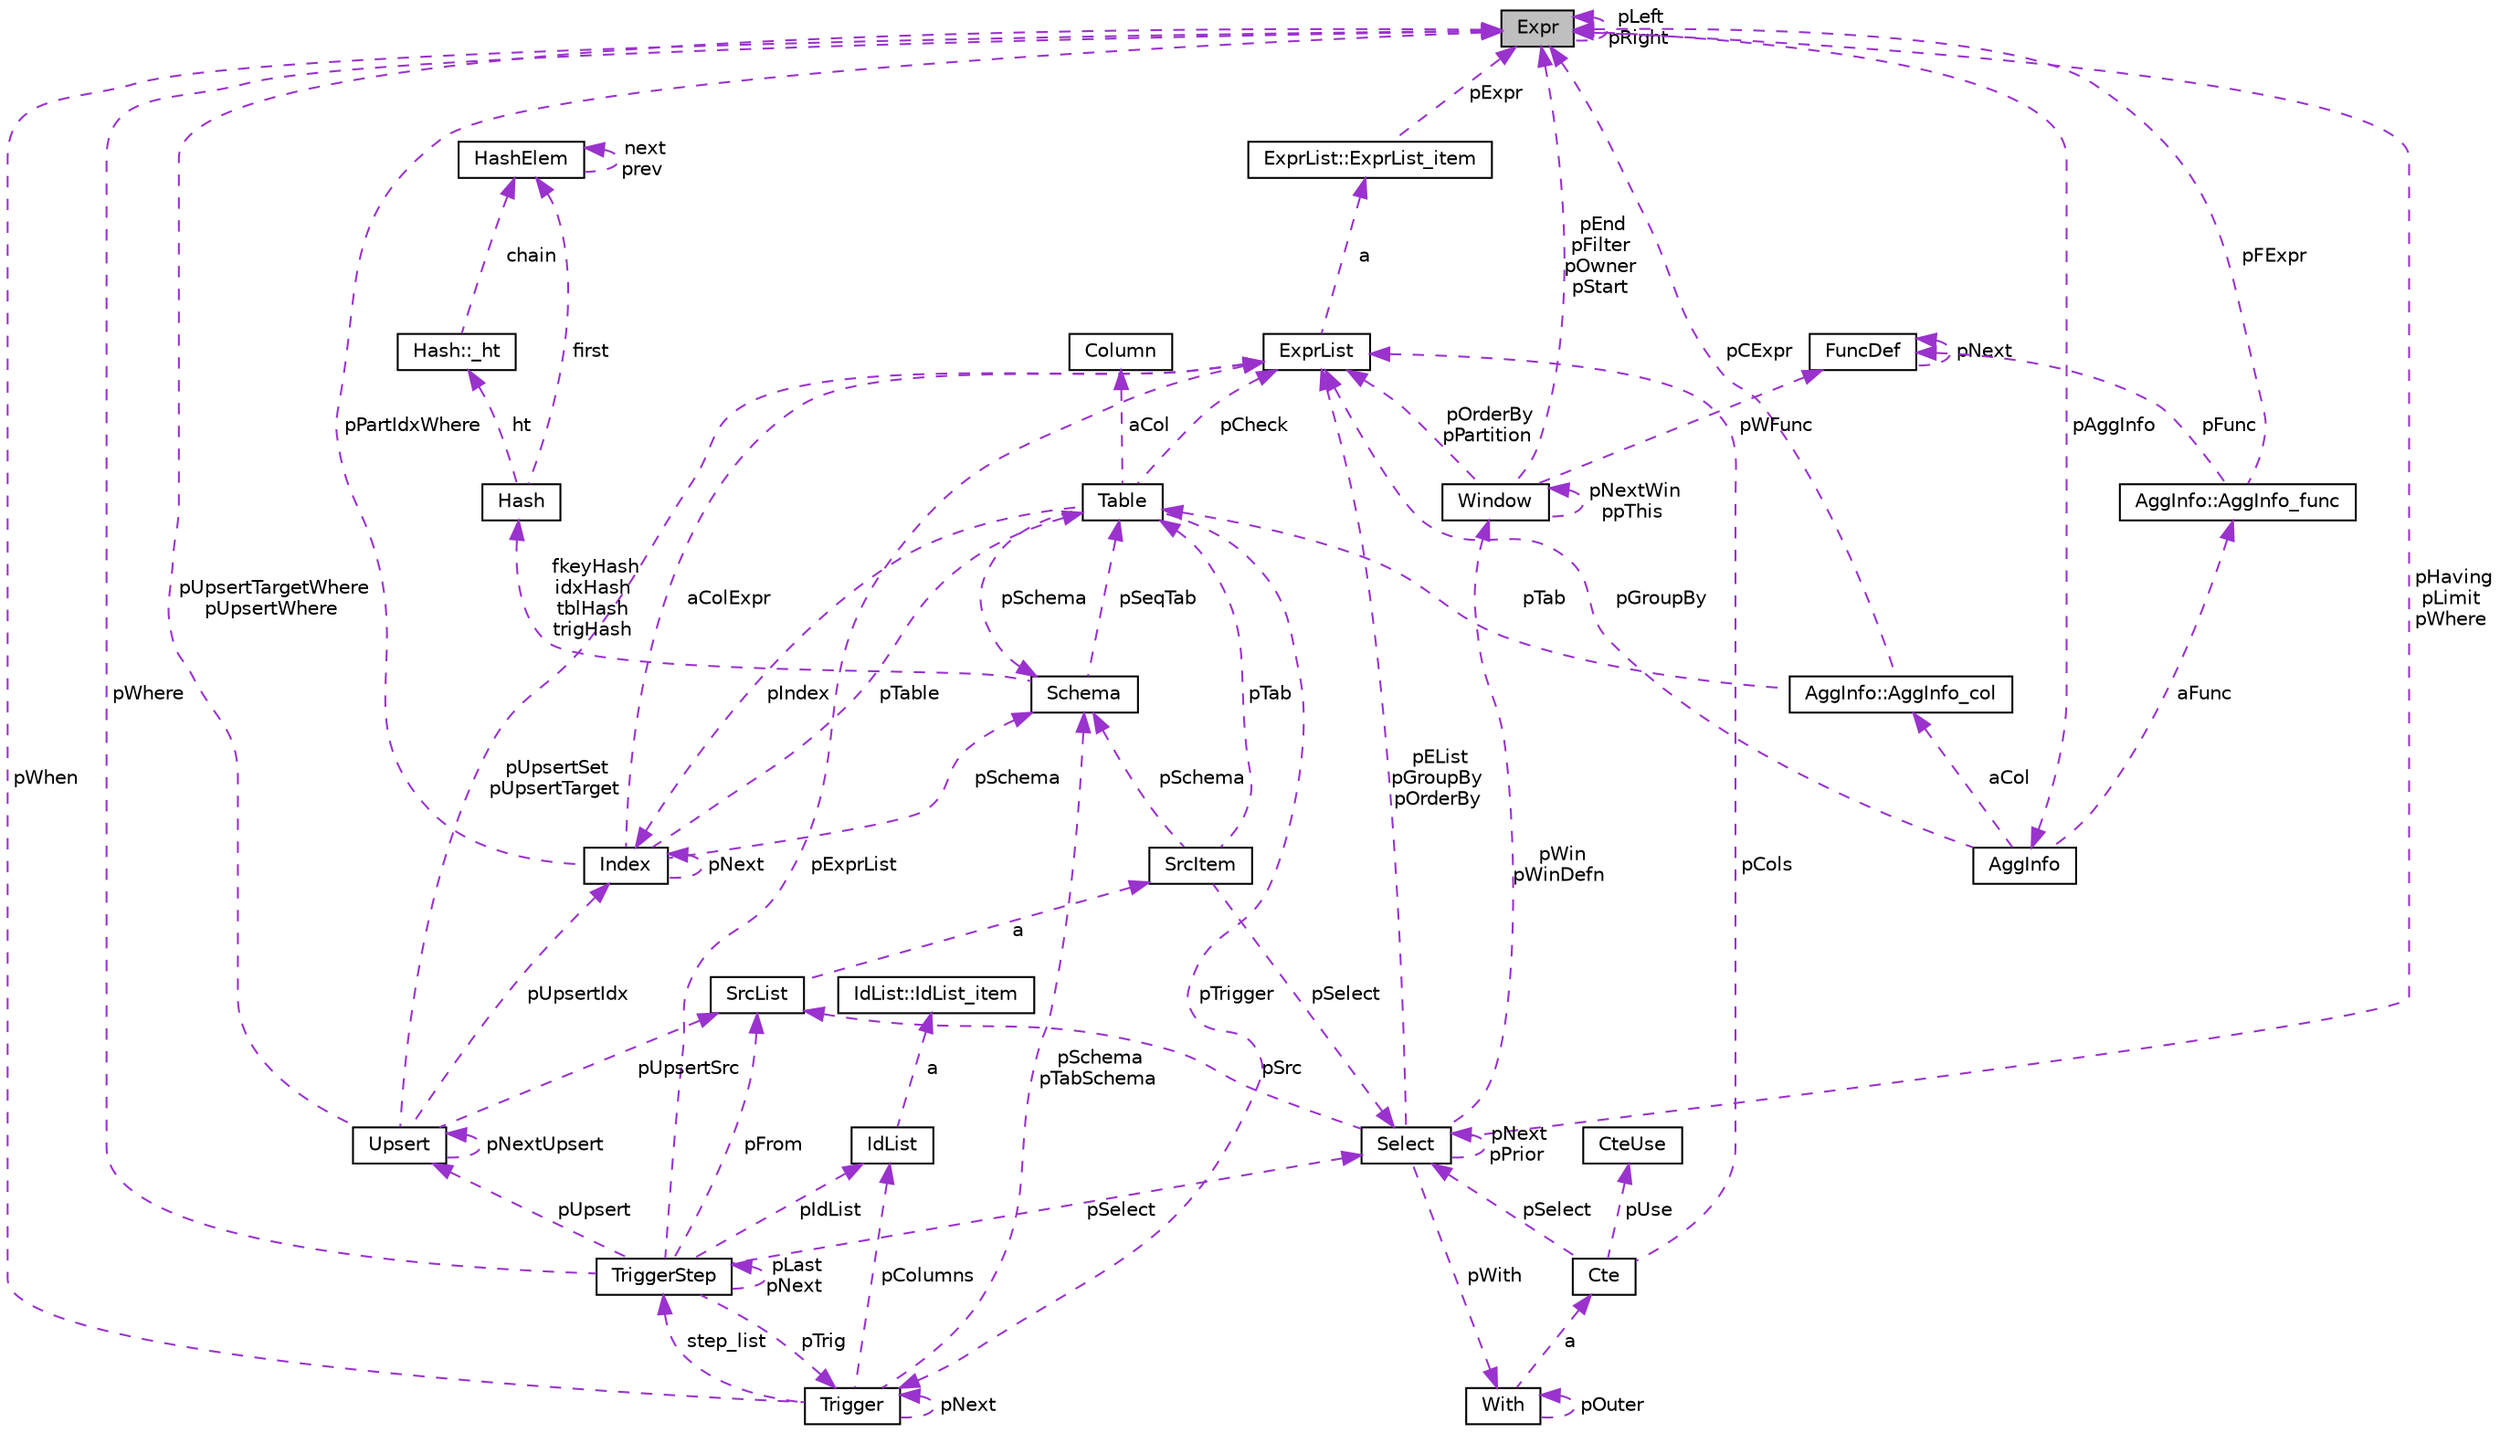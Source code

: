 digraph "Expr"
{
 // LATEX_PDF_SIZE
  edge [fontname="Helvetica",fontsize="10",labelfontname="Helvetica",labelfontsize="10"];
  node [fontname="Helvetica",fontsize="10",shape=record];
  Node1 [label="Expr",height=0.2,width=0.4,color="black", fillcolor="grey75", style="filled", fontcolor="black",tooltip=" "];
  Node1 -> Node1 [dir="back",color="darkorchid3",fontsize="10",style="dashed",label=" pLeft\npRight" ,fontname="Helvetica"];
  Node2 -> Node1 [dir="back",color="darkorchid3",fontsize="10",style="dashed",label=" pAggInfo" ,fontname="Helvetica"];
  Node2 [label="AggInfo",height=0.2,width=0.4,color="black", fillcolor="white", style="filled",URL="$db/d1b/sqlite3_8c.html#d2/dc8/structAggInfo",tooltip=" "];
  Node3 -> Node2 [dir="back",color="darkorchid3",fontsize="10",style="dashed",label=" pGroupBy" ,fontname="Helvetica"];
  Node3 [label="ExprList",height=0.2,width=0.4,color="black", fillcolor="white", style="filled",URL="$db/d1b/sqlite3_8c.html#d5/d5c/structExprList",tooltip=" "];
  Node4 -> Node3 [dir="back",color="darkorchid3",fontsize="10",style="dashed",label=" a" ,fontname="Helvetica"];
  Node4 [label="ExprList::ExprList_item",height=0.2,width=0.4,color="black", fillcolor="white", style="filled",URL="$db/d1b/sqlite3_8c.html#d8/dae/structExprList_1_1ExprList__item",tooltip=" "];
  Node1 -> Node4 [dir="back",color="darkorchid3",fontsize="10",style="dashed",label=" pExpr" ,fontname="Helvetica"];
  Node5 -> Node2 [dir="back",color="darkorchid3",fontsize="10",style="dashed",label=" aCol" ,fontname="Helvetica"];
  Node5 [label="AggInfo::AggInfo_col",height=0.2,width=0.4,color="black", fillcolor="white", style="filled",URL="$db/d1b/sqlite3_8c.html#d6/d3a/structAggInfo_1_1AggInfo__col",tooltip=" "];
  Node6 -> Node5 [dir="back",color="darkorchid3",fontsize="10",style="dashed",label=" pTab" ,fontname="Helvetica"];
  Node6 [label="Table",height=0.2,width=0.4,color="black", fillcolor="white", style="filled",URL="$db/d1b/sqlite3_8c.html#dc/dcb/structTable",tooltip=" "];
  Node7 -> Node6 [dir="back",color="darkorchid3",fontsize="10",style="dashed",label=" aCol" ,fontname="Helvetica"];
  Node7 [label="Column",height=0.2,width=0.4,color="black", fillcolor="white", style="filled",URL="$db/d1b/sqlite3_8c.html#dc/dc1/structColumn",tooltip=" "];
  Node8 -> Node6 [dir="back",color="darkorchid3",fontsize="10",style="dashed",label=" pIndex" ,fontname="Helvetica"];
  Node8 [label="Index",height=0.2,width=0.4,color="black", fillcolor="white", style="filled",URL="$db/d1b/sqlite3_8c.html#df/d86/structIndex",tooltip=" "];
  Node6 -> Node8 [dir="back",color="darkorchid3",fontsize="10",style="dashed",label=" pTable" ,fontname="Helvetica"];
  Node8 -> Node8 [dir="back",color="darkorchid3",fontsize="10",style="dashed",label=" pNext" ,fontname="Helvetica"];
  Node9 -> Node8 [dir="back",color="darkorchid3",fontsize="10",style="dashed",label=" pSchema" ,fontname="Helvetica"];
  Node9 [label="Schema",height=0.2,width=0.4,color="black", fillcolor="white", style="filled",URL="$db/d1b/sqlite3_8c.html#d8/db0/structSchema",tooltip=" "];
  Node10 -> Node9 [dir="back",color="darkorchid3",fontsize="10",style="dashed",label=" fkeyHash\nidxHash\ntblHash\ntrigHash" ,fontname="Helvetica"];
  Node10 [label="Hash",height=0.2,width=0.4,color="black", fillcolor="white", style="filled",URL="$db/d1b/sqlite3_8c.html#d1/dbe/structHash",tooltip=" "];
  Node11 -> Node10 [dir="back",color="darkorchid3",fontsize="10",style="dashed",label=" first" ,fontname="Helvetica"];
  Node11 [label="HashElem",height=0.2,width=0.4,color="black", fillcolor="white", style="filled",URL="$db/d1b/sqlite3_8c.html#da/d21/structHashElem",tooltip=" "];
  Node11 -> Node11 [dir="back",color="darkorchid3",fontsize="10",style="dashed",label=" next\nprev" ,fontname="Helvetica"];
  Node12 -> Node10 [dir="back",color="darkorchid3",fontsize="10",style="dashed",label=" ht" ,fontname="Helvetica"];
  Node12 [label="Hash::_ht",height=0.2,width=0.4,color="black", fillcolor="white", style="filled",URL="$db/d1b/sqlite3_8c.html#d7/d1f/structHash_1_1__ht",tooltip=" "];
  Node11 -> Node12 [dir="back",color="darkorchid3",fontsize="10",style="dashed",label=" chain" ,fontname="Helvetica"];
  Node6 -> Node9 [dir="back",color="darkorchid3",fontsize="10",style="dashed",label=" pSeqTab" ,fontname="Helvetica"];
  Node1 -> Node8 [dir="back",color="darkorchid3",fontsize="10",style="dashed",label=" pPartIdxWhere" ,fontname="Helvetica"];
  Node3 -> Node8 [dir="back",color="darkorchid3",fontsize="10",style="dashed",label=" aColExpr" ,fontname="Helvetica"];
  Node3 -> Node6 [dir="back",color="darkorchid3",fontsize="10",style="dashed",label=" pCheck" ,fontname="Helvetica"];
  Node13 -> Node6 [dir="back",color="darkorchid3",fontsize="10",style="dashed",label=" pTrigger" ,fontname="Helvetica"];
  Node13 [label="Trigger",height=0.2,width=0.4,color="black", fillcolor="white", style="filled",URL="$db/d1b/sqlite3_8c.html#dc/d15/structTrigger",tooltip=" "];
  Node1 -> Node13 [dir="back",color="darkorchid3",fontsize="10",style="dashed",label=" pWhen" ,fontname="Helvetica"];
  Node14 -> Node13 [dir="back",color="darkorchid3",fontsize="10",style="dashed",label=" pColumns" ,fontname="Helvetica"];
  Node14 [label="IdList",height=0.2,width=0.4,color="black", fillcolor="white", style="filled",URL="$db/d1b/sqlite3_8c.html#da/d69/structIdList",tooltip=" "];
  Node15 -> Node14 [dir="back",color="darkorchid3",fontsize="10",style="dashed",label=" a" ,fontname="Helvetica"];
  Node15 [label="IdList::IdList_item",height=0.2,width=0.4,color="black", fillcolor="white", style="filled",URL="$db/d1b/sqlite3_8c.html#d4/dc3/structIdList_1_1IdList__item",tooltip=" "];
  Node9 -> Node13 [dir="back",color="darkorchid3",fontsize="10",style="dashed",label=" pSchema\npTabSchema" ,fontname="Helvetica"];
  Node16 -> Node13 [dir="back",color="darkorchid3",fontsize="10",style="dashed",label=" step_list" ,fontname="Helvetica"];
  Node16 [label="TriggerStep",height=0.2,width=0.4,color="black", fillcolor="white", style="filled",URL="$db/d1b/sqlite3_8c.html#d5/da5/structTriggerStep",tooltip=" "];
  Node13 -> Node16 [dir="back",color="darkorchid3",fontsize="10",style="dashed",label=" pTrig" ,fontname="Helvetica"];
  Node17 -> Node16 [dir="back",color="darkorchid3",fontsize="10",style="dashed",label=" pSelect" ,fontname="Helvetica"];
  Node17 [label="Select",height=0.2,width=0.4,color="black", fillcolor="white", style="filled",URL="$db/d1b/sqlite3_8c.html#dd/d39/structSelect",tooltip=" "];
  Node3 -> Node17 [dir="back",color="darkorchid3",fontsize="10",style="dashed",label=" pEList\npGroupBy\npOrderBy" ,fontname="Helvetica"];
  Node18 -> Node17 [dir="back",color="darkorchid3",fontsize="10",style="dashed",label=" pSrc" ,fontname="Helvetica"];
  Node18 [label="SrcList",height=0.2,width=0.4,color="black", fillcolor="white", style="filled",URL="$db/d1b/sqlite3_8c.html#de/deb/structSrcList",tooltip=" "];
  Node19 -> Node18 [dir="back",color="darkorchid3",fontsize="10",style="dashed",label=" a" ,fontname="Helvetica"];
  Node19 [label="SrcItem",height=0.2,width=0.4,color="black", fillcolor="white", style="filled",URL="$db/d1b/sqlite3_8c.html#d0/d26/structSrcItem",tooltip=" "];
  Node9 -> Node19 [dir="back",color="darkorchid3",fontsize="10",style="dashed",label=" pSchema" ,fontname="Helvetica"];
  Node6 -> Node19 [dir="back",color="darkorchid3",fontsize="10",style="dashed",label=" pTab" ,fontname="Helvetica"];
  Node17 -> Node19 [dir="back",color="darkorchid3",fontsize="10",style="dashed",label=" pSelect" ,fontname="Helvetica"];
  Node1 -> Node17 [dir="back",color="darkorchid3",fontsize="10",style="dashed",label=" pHaving\npLimit\npWhere" ,fontname="Helvetica"];
  Node17 -> Node17 [dir="back",color="darkorchid3",fontsize="10",style="dashed",label=" pNext\npPrior" ,fontname="Helvetica"];
  Node20 -> Node17 [dir="back",color="darkorchid3",fontsize="10",style="dashed",label=" pWith" ,fontname="Helvetica"];
  Node20 [label="With",height=0.2,width=0.4,color="black", fillcolor="white", style="filled",URL="$db/d1b/sqlite3_8c.html#df/d70/structWith",tooltip=" "];
  Node20 -> Node20 [dir="back",color="darkorchid3",fontsize="10",style="dashed",label=" pOuter" ,fontname="Helvetica"];
  Node21 -> Node20 [dir="back",color="darkorchid3",fontsize="10",style="dashed",label=" a" ,fontname="Helvetica"];
  Node21 [label="Cte",height=0.2,width=0.4,color="black", fillcolor="white", style="filled",URL="$db/d1b/sqlite3_8c.html#da/dbd/structCte",tooltip=" "];
  Node3 -> Node21 [dir="back",color="darkorchid3",fontsize="10",style="dashed",label=" pCols" ,fontname="Helvetica"];
  Node17 -> Node21 [dir="back",color="darkorchid3",fontsize="10",style="dashed",label=" pSelect" ,fontname="Helvetica"];
  Node22 -> Node21 [dir="back",color="darkorchid3",fontsize="10",style="dashed",label=" pUse" ,fontname="Helvetica"];
  Node22 [label="CteUse",height=0.2,width=0.4,color="black", fillcolor="white", style="filled",URL="$db/d1b/sqlite3_8c.html#d1/d27/structCteUse",tooltip=" "];
  Node23 -> Node17 [dir="back",color="darkorchid3",fontsize="10",style="dashed",label=" pWin\npWinDefn" ,fontname="Helvetica"];
  Node23 [label="Window",height=0.2,width=0.4,color="black", fillcolor="white", style="filled",URL="$db/d1b/sqlite3_8c.html#d6/d08/structWindow",tooltip=" "];
  Node3 -> Node23 [dir="back",color="darkorchid3",fontsize="10",style="dashed",label=" pOrderBy\npPartition" ,fontname="Helvetica"];
  Node1 -> Node23 [dir="back",color="darkorchid3",fontsize="10",style="dashed",label=" pEnd\npFilter\npOwner\npStart" ,fontname="Helvetica"];
  Node23 -> Node23 [dir="back",color="darkorchid3",fontsize="10",style="dashed",label=" pNextWin\nppThis" ,fontname="Helvetica"];
  Node24 -> Node23 [dir="back",color="darkorchid3",fontsize="10",style="dashed",label=" pWFunc" ,fontname="Helvetica"];
  Node24 [label="FuncDef",height=0.2,width=0.4,color="black", fillcolor="white", style="filled",URL="$d1/d3a/structFuncDef.html",tooltip=" "];
  Node24 -> Node24 [dir="back",color="darkorchid3",fontsize="10",style="dashed",label=" pNext" ,fontname="Helvetica"];
  Node18 -> Node16 [dir="back",color="darkorchid3",fontsize="10",style="dashed",label=" pFrom" ,fontname="Helvetica"];
  Node1 -> Node16 [dir="back",color="darkorchid3",fontsize="10",style="dashed",label=" pWhere" ,fontname="Helvetica"];
  Node3 -> Node16 [dir="back",color="darkorchid3",fontsize="10",style="dashed",label=" pExprList" ,fontname="Helvetica"];
  Node14 -> Node16 [dir="back",color="darkorchid3",fontsize="10",style="dashed",label=" pIdList" ,fontname="Helvetica"];
  Node25 -> Node16 [dir="back",color="darkorchid3",fontsize="10",style="dashed",label=" pUpsert" ,fontname="Helvetica"];
  Node25 [label="Upsert",height=0.2,width=0.4,color="black", fillcolor="white", style="filled",URL="$db/d1b/sqlite3_8c.html#da/d8e/structUpsert",tooltip=" "];
  Node3 -> Node25 [dir="back",color="darkorchid3",fontsize="10",style="dashed",label=" pUpsertSet\npUpsertTarget" ,fontname="Helvetica"];
  Node1 -> Node25 [dir="back",color="darkorchid3",fontsize="10",style="dashed",label=" pUpsertTargetWhere\npUpsertWhere" ,fontname="Helvetica"];
  Node25 -> Node25 [dir="back",color="darkorchid3",fontsize="10",style="dashed",label=" pNextUpsert" ,fontname="Helvetica"];
  Node8 -> Node25 [dir="back",color="darkorchid3",fontsize="10",style="dashed",label=" pUpsertIdx" ,fontname="Helvetica"];
  Node18 -> Node25 [dir="back",color="darkorchid3",fontsize="10",style="dashed",label=" pUpsertSrc" ,fontname="Helvetica"];
  Node16 -> Node16 [dir="back",color="darkorchid3",fontsize="10",style="dashed",label=" pLast\npNext" ,fontname="Helvetica"];
  Node13 -> Node13 [dir="back",color="darkorchid3",fontsize="10",style="dashed",label=" pNext" ,fontname="Helvetica"];
  Node9 -> Node6 [dir="back",color="darkorchid3",fontsize="10",style="dashed",label=" pSchema" ,fontname="Helvetica"];
  Node1 -> Node5 [dir="back",color="darkorchid3",fontsize="10",style="dashed",label=" pCExpr" ,fontname="Helvetica"];
  Node26 -> Node2 [dir="back",color="darkorchid3",fontsize="10",style="dashed",label=" aFunc" ,fontname="Helvetica"];
  Node26 [label="AggInfo::AggInfo_func",height=0.2,width=0.4,color="black", fillcolor="white", style="filled",URL="$db/d1b/sqlite3_8c.html#d3/d2e/structAggInfo_1_1AggInfo__func",tooltip=" "];
  Node1 -> Node26 [dir="back",color="darkorchid3",fontsize="10",style="dashed",label=" pFExpr" ,fontname="Helvetica"];
  Node24 -> Node26 [dir="back",color="darkorchid3",fontsize="10",style="dashed",label=" pFunc" ,fontname="Helvetica"];
}

